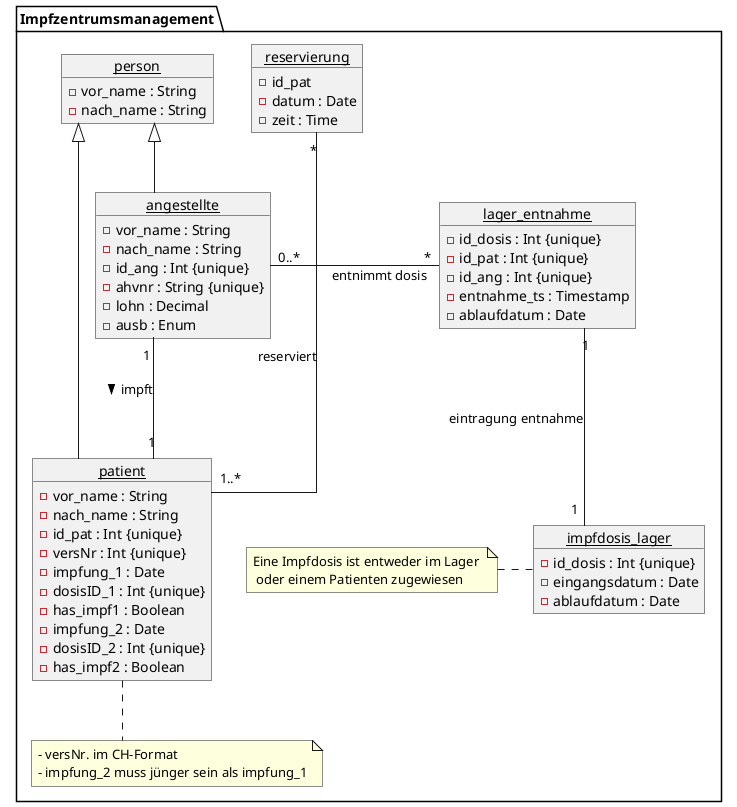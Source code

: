 @startuml
skinparam linetype ortho
/'
 ' skinparam handwritten true
 '/
skinparam style strictuml


package "Impfzentrumsmanagement" {

        object person {
                - vor_name : String
                - nach_name : String
        }
        object angestellte {
                - vor_name : String
                - nach_name : String
                - id_ang : Int {unique}
                - ahvnr : String {unique}
                - lohn : Decimal
                - ausb : Enum
        }
        object patient {
                - vor_name : String
                - nach_name : String
                - id_pat : Int {unique}
                - versNr : Int {unique}
                - impfung_1 : Date
                - dosisID_1 : Int {unique}
                - has_impf1 : Boolean
                - impfung_2 : Date
                - dosisID_2 : Int {unique}
                - has_impf2 : Boolean
        }
        object reservierung {
                - id_pat
                - datum : Date
                - zeit : Time
        }
        object impfdosis_lager {
                - id_dosis : Int {unique}
                - eingangsdatum : Date
                - ablaufdatum : Date
        }
        object lager_entnahme {
                - id_dosis : Int {unique}
                - id_pat : Int {unique}
                - id_ang : Int {unique}
                - entnahme_ts : Timestamp
                - ablaufdatum : Date
        }

        note "- versNr. im CH-Format\n- impfung_2 muss jünger sein als impfung_1" as nV
        note "Eine Impfdosis ist entweder im Lager \n oder einem Patienten zugewiesen" as nI

        nI .right. impfdosis_lager


        nV .up. patient

        patient -up-|> person
        angestellte -up-|> person

        angestellte "1" --- "1" patient : impft >
        angestellte "0..*" -left-- "*" lager_entnahme : entnimmt dosis

        impfdosis_lager "1"-up--"1" lager_entnahme : eintragung entnahme

        patient "1..*" -up--- "*" reservierung : reserviert
}
@enduml
